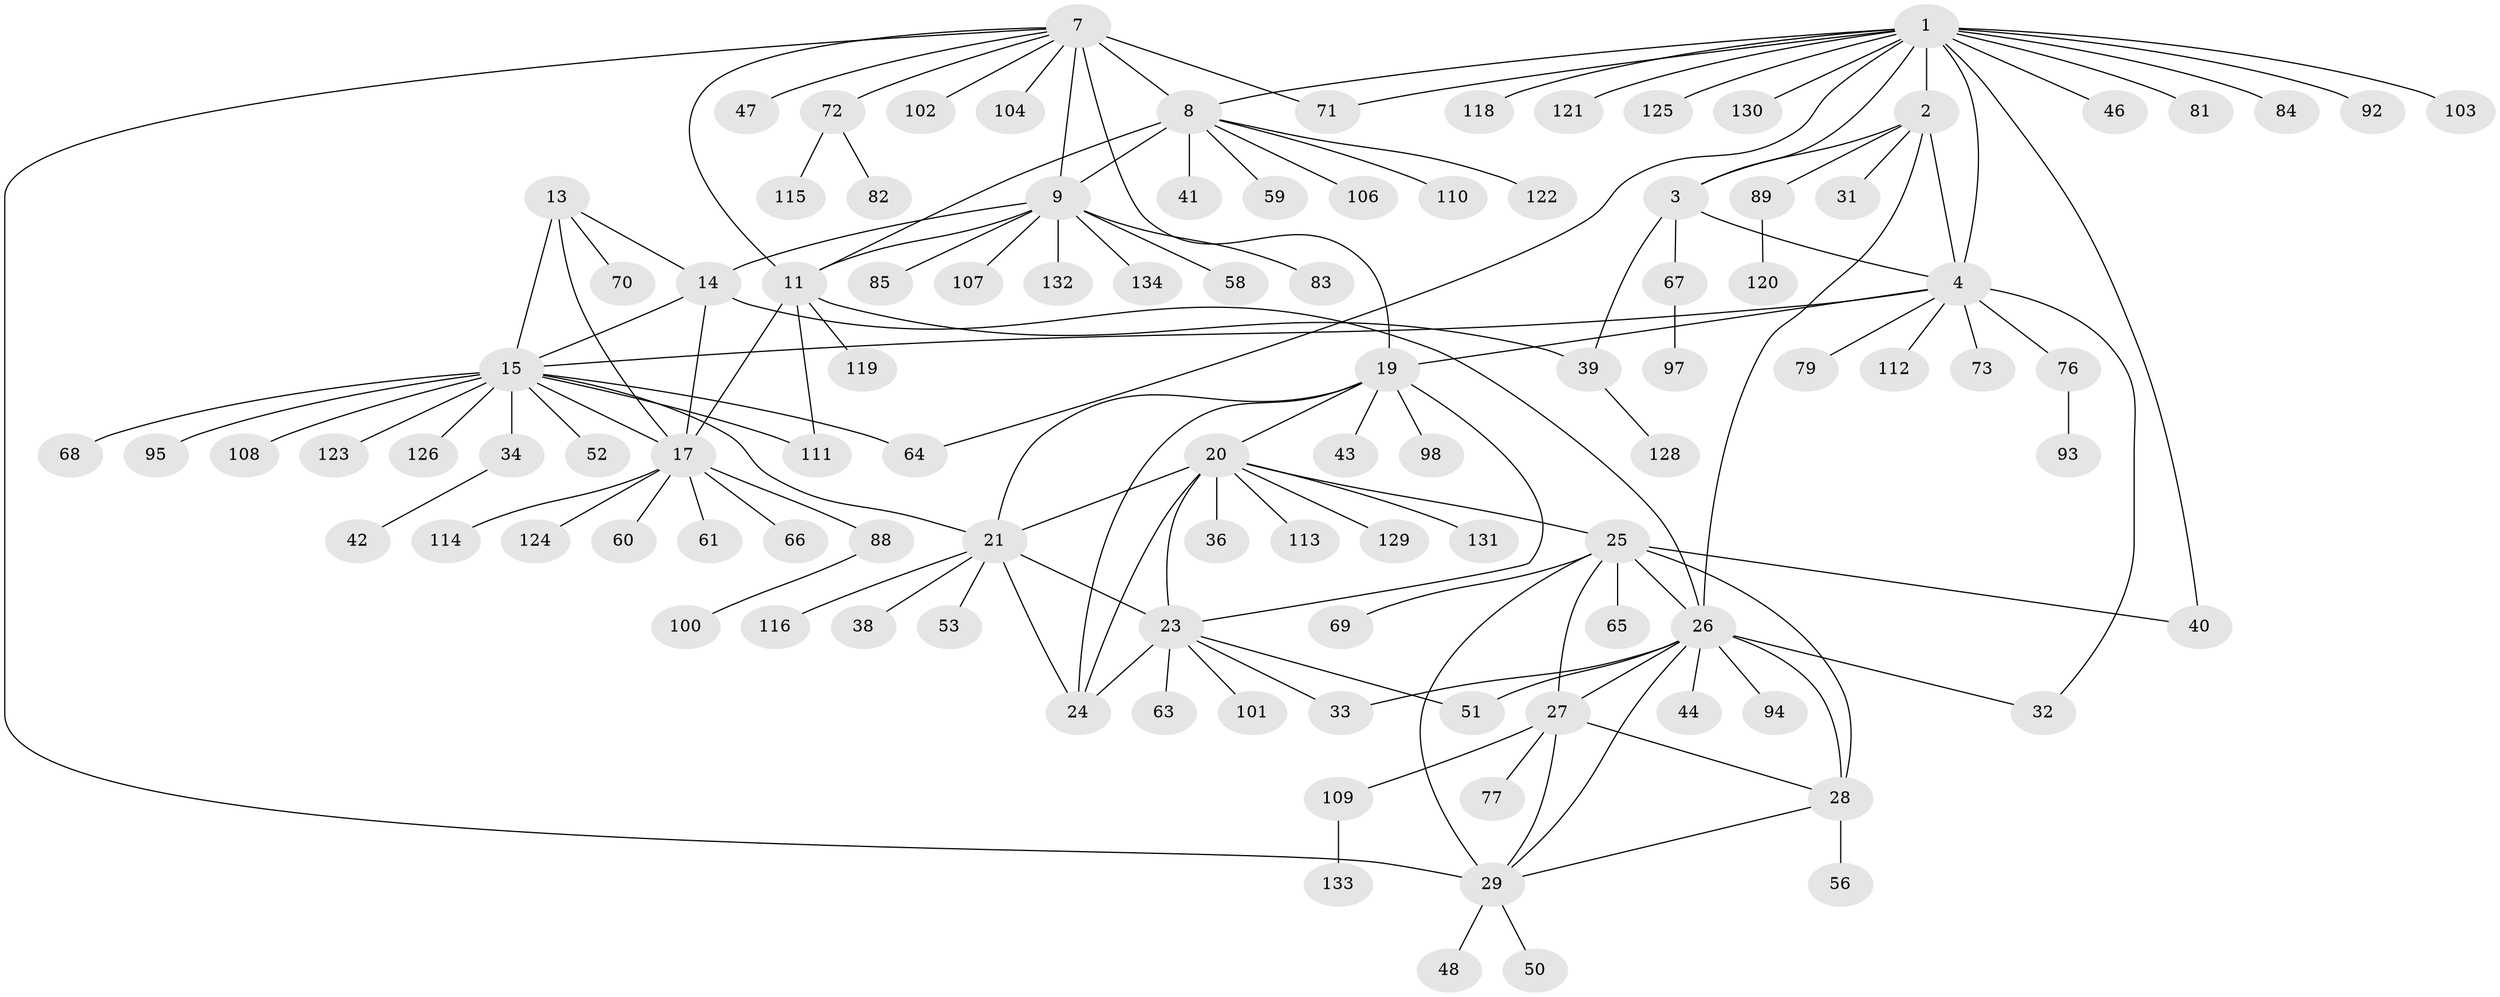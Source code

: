 // Generated by graph-tools (version 1.1) at 2025/52/02/27/25 19:52:17]
// undirected, 105 vertices, 140 edges
graph export_dot {
graph [start="1"]
  node [color=gray90,style=filled];
  1 [super="+6"];
  2;
  3 [super="+127"];
  4 [super="+5"];
  7 [super="+12"];
  8 [super="+10"];
  9 [super="+80"];
  11 [super="+117"];
  13 [super="+45"];
  14 [super="+91"];
  15 [super="+16"];
  17 [super="+18"];
  19 [super="+74"];
  20 [super="+22"];
  21 [super="+86"];
  23 [super="+75"];
  24 [super="+35"];
  25 [super="+30"];
  26 [super="+54"];
  27 [super="+78"];
  28;
  29 [super="+99"];
  31 [super="+55"];
  32 [super="+37"];
  33;
  34 [super="+49"];
  36;
  38 [super="+57"];
  39;
  40;
  41;
  42;
  43;
  44;
  46;
  47;
  48;
  50;
  51 [super="+62"];
  52;
  53;
  56;
  58;
  59;
  60;
  61;
  63;
  64 [super="+87"];
  65;
  66;
  67;
  68;
  69;
  70;
  71;
  72;
  73;
  76;
  77;
  79;
  81;
  82 [super="+90"];
  83;
  84;
  85;
  88;
  89;
  92;
  93 [super="+105"];
  94 [super="+96"];
  95;
  97;
  98;
  100;
  101;
  102;
  103;
  104;
  106;
  107;
  108;
  109;
  110;
  111;
  112;
  113;
  114;
  115;
  116;
  118;
  119;
  120;
  121;
  122;
  123;
  124;
  125;
  126;
  128;
  129;
  130;
  131;
  132;
  133;
  134;
  1 -- 2 [weight=2];
  1 -- 3 [weight=2];
  1 -- 4 [weight=4];
  1 -- 8;
  1 -- 40;
  1 -- 46;
  1 -- 71;
  1 -- 81;
  1 -- 121;
  1 -- 125;
  1 -- 64;
  1 -- 130;
  1 -- 103;
  1 -- 84;
  1 -- 118;
  1 -- 92;
  2 -- 3;
  2 -- 4 [weight=2];
  2 -- 26;
  2 -- 31;
  2 -- 89;
  3 -- 4 [weight=2];
  3 -- 39;
  3 -- 67;
  4 -- 19;
  4 -- 76;
  4 -- 79;
  4 -- 32;
  4 -- 73;
  4 -- 112;
  4 -- 15;
  7 -- 8 [weight=4];
  7 -- 9 [weight=2];
  7 -- 11 [weight=2];
  7 -- 19 [weight=2];
  7 -- 47;
  7 -- 71;
  7 -- 102;
  7 -- 72;
  7 -- 104;
  7 -- 29;
  8 -- 9 [weight=2];
  8 -- 11 [weight=2];
  8 -- 106;
  8 -- 110;
  8 -- 122;
  8 -- 59;
  8 -- 41;
  9 -- 11;
  9 -- 58;
  9 -- 83;
  9 -- 85;
  9 -- 107;
  9 -- 132;
  9 -- 134;
  9 -- 14;
  11 -- 17;
  11 -- 39;
  11 -- 111;
  11 -- 119;
  13 -- 14;
  13 -- 15 [weight=2];
  13 -- 17 [weight=2];
  13 -- 70;
  14 -- 15 [weight=2];
  14 -- 17 [weight=2];
  14 -- 26;
  15 -- 17 [weight=4];
  15 -- 34;
  15 -- 95;
  15 -- 108;
  15 -- 123;
  15 -- 126;
  15 -- 64;
  15 -- 68;
  15 -- 111;
  15 -- 52;
  15 -- 21;
  17 -- 60;
  17 -- 61;
  17 -- 88;
  17 -- 124;
  17 -- 66;
  17 -- 114;
  19 -- 20 [weight=2];
  19 -- 21;
  19 -- 23;
  19 -- 24;
  19 -- 43;
  19 -- 98;
  20 -- 21 [weight=2];
  20 -- 23 [weight=2];
  20 -- 24 [weight=2];
  20 -- 25;
  20 -- 113;
  20 -- 129;
  20 -- 131;
  20 -- 36;
  21 -- 23;
  21 -- 24;
  21 -- 38;
  21 -- 53;
  21 -- 116;
  23 -- 24;
  23 -- 33;
  23 -- 51;
  23 -- 63;
  23 -- 101;
  25 -- 26 [weight=2];
  25 -- 27 [weight=2];
  25 -- 28 [weight=2];
  25 -- 29 [weight=2];
  25 -- 65;
  25 -- 69;
  25 -- 40;
  26 -- 27;
  26 -- 28;
  26 -- 29;
  26 -- 32;
  26 -- 33;
  26 -- 44;
  26 -- 94;
  26 -- 51;
  27 -- 28;
  27 -- 29;
  27 -- 77;
  27 -- 109;
  28 -- 29;
  28 -- 56;
  29 -- 48;
  29 -- 50;
  34 -- 42;
  39 -- 128;
  67 -- 97;
  72 -- 82;
  72 -- 115;
  76 -- 93;
  88 -- 100;
  89 -- 120;
  109 -- 133;
}
